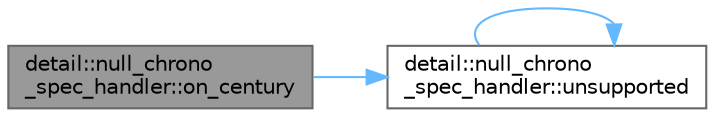 digraph "detail::null_chrono_spec_handler::on_century"
{
 // LATEX_PDF_SIZE
  bgcolor="transparent";
  edge [fontname=Helvetica,fontsize=10,labelfontname=Helvetica,labelfontsize=10];
  node [fontname=Helvetica,fontsize=10,shape=box,height=0.2,width=0.4];
  rankdir="LR";
  Node1 [id="Node000001",label="detail::null_chrono\l_spec_handler::on_century",height=0.2,width=0.4,color="gray40", fillcolor="grey60", style="filled", fontcolor="black",tooltip=" "];
  Node1 -> Node2 [id="edge3_Node000001_Node000002",color="steelblue1",style="solid",tooltip=" "];
  Node2 [id="Node000002",label="detail::null_chrono\l_spec_handler::unsupported",height=0.2,width=0.4,color="grey40", fillcolor="white", style="filled",URL="$structdetail_1_1null__chrono__spec__handler.html#ae36d6f71251e84f2c69089fee1a26a08",tooltip=" "];
  Node2 -> Node2 [id="edge4_Node000002_Node000002",color="steelblue1",style="solid",tooltip=" "];
}
